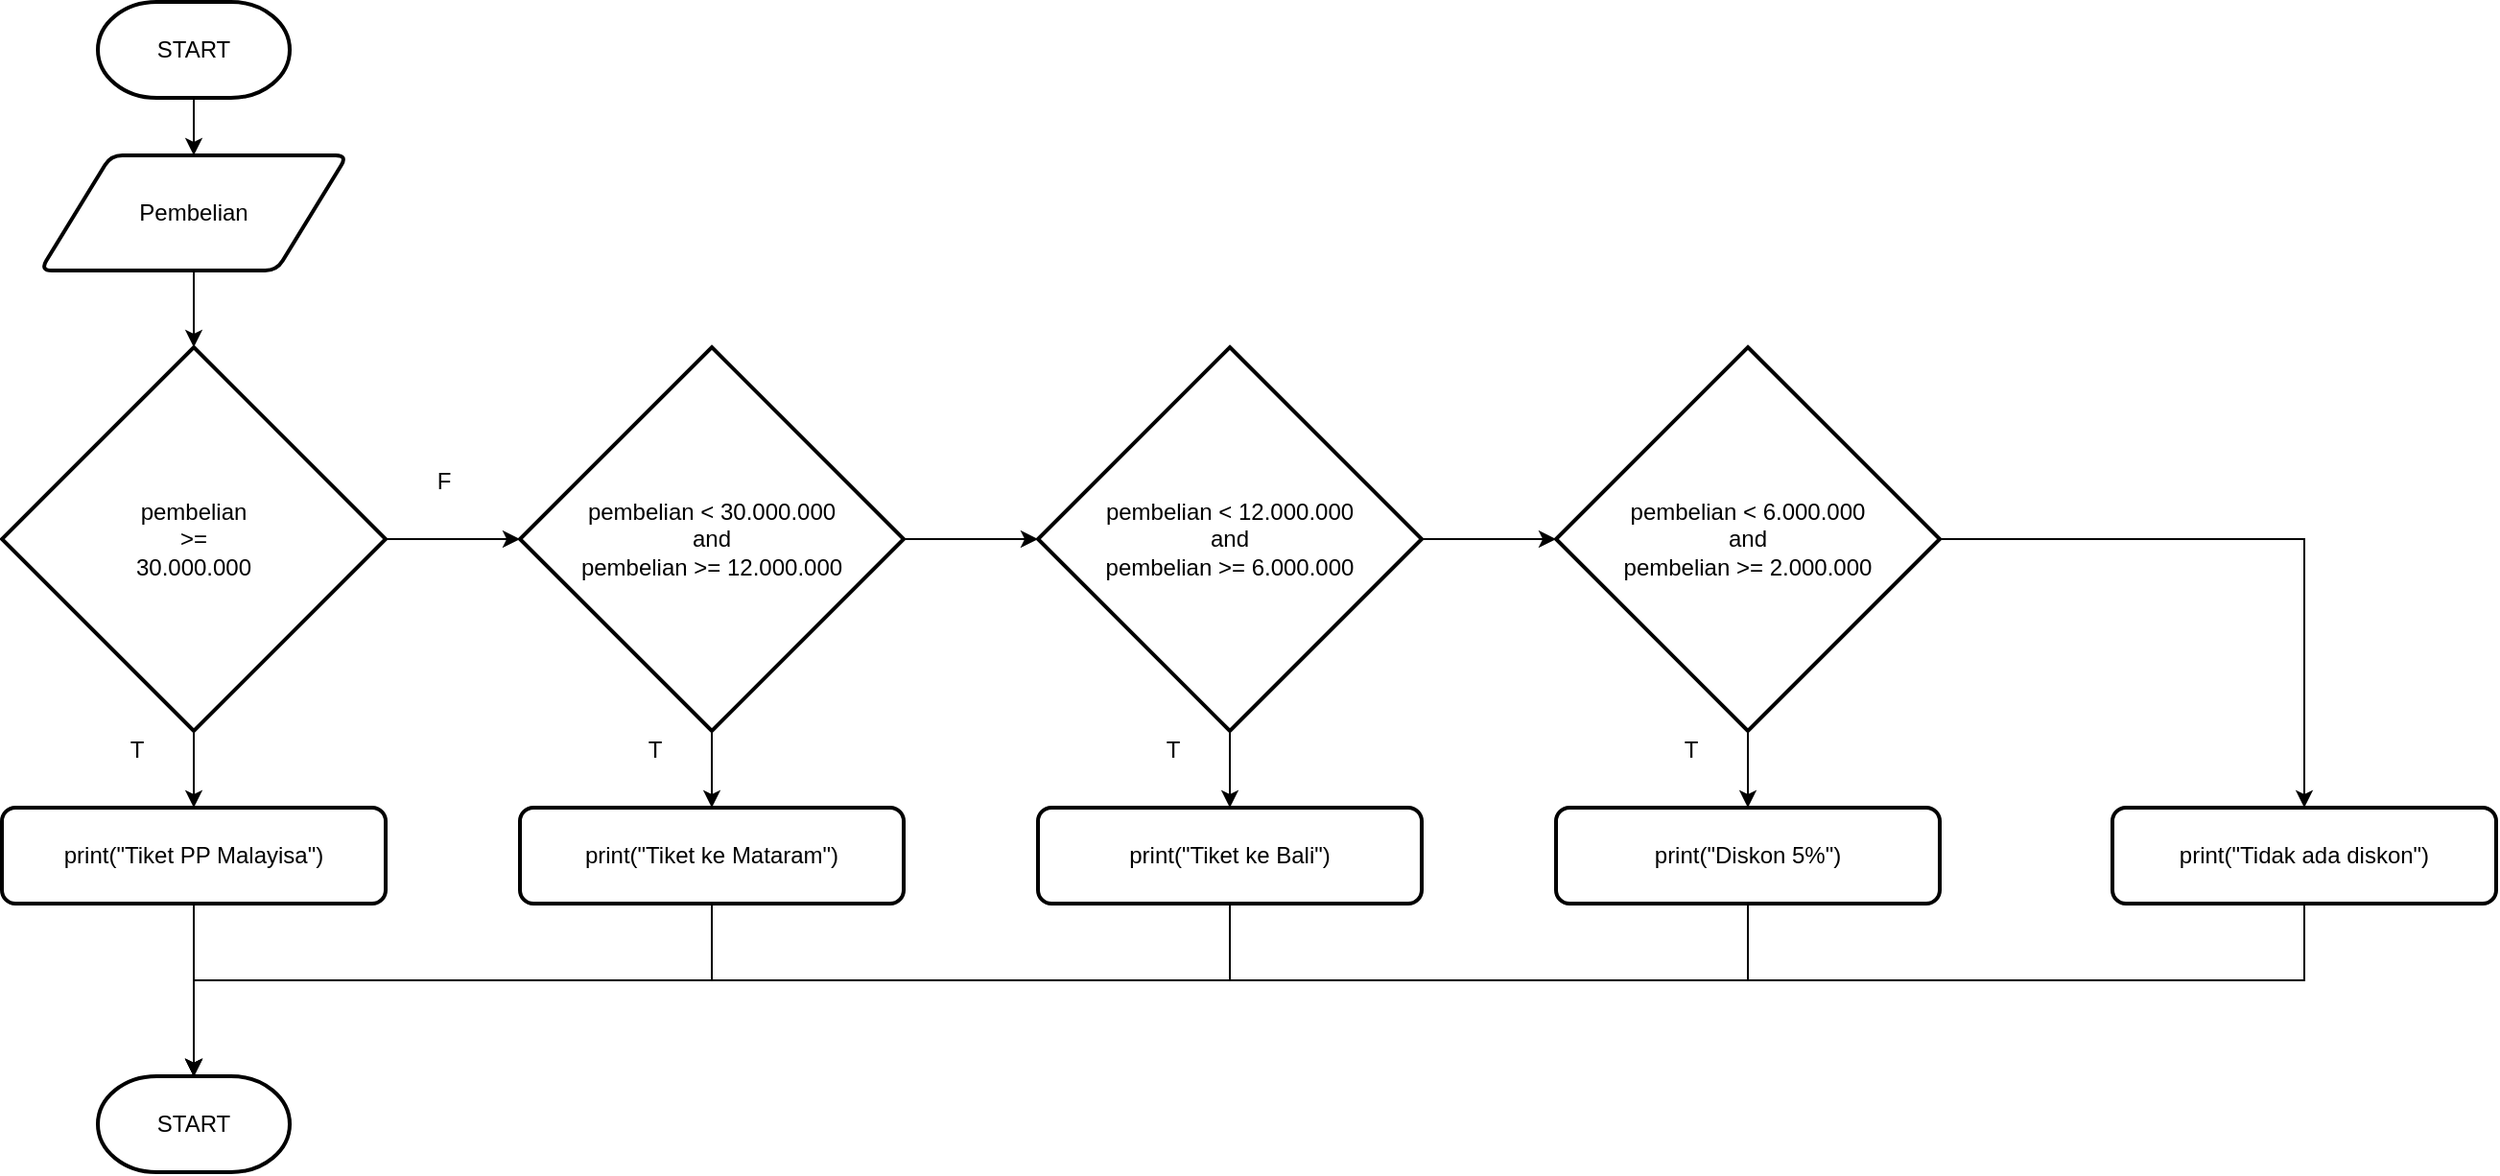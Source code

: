 <mxfile version="20.4.1" type="device" pages="3"><diagram id="vQ5uZbRUq-8aDLSEMQo4" name="Page-1"><mxGraphModel dx="2130" dy="855" grid="1" gridSize="10" guides="1" tooltips="1" connect="1" arrows="1" fold="1" page="1" pageScale="1" pageWidth="850" pageHeight="1100" math="0" shadow="0"><root><mxCell id="0"/><mxCell id="1" parent="0"/><mxCell id="kvDRxCNFzxtA-TyKy4id-3" value="" style="edgeStyle=orthogonalEdgeStyle;rounded=0;orthogonalLoop=1;jettySize=auto;html=1;" edge="1" parent="1" source="kvDRxCNFzxtA-TyKy4id-1" target="kvDRxCNFzxtA-TyKy4id-2"><mxGeometry relative="1" as="geometry"/></mxCell><mxCell id="kvDRxCNFzxtA-TyKy4id-1" value="START" style="strokeWidth=2;html=1;shape=mxgraph.flowchart.terminator;whiteSpace=wrap;" vertex="1" parent="1"><mxGeometry x="360" y="80" width="100" height="50" as="geometry"/></mxCell><mxCell id="kvDRxCNFzxtA-TyKy4id-5" value="" style="edgeStyle=orthogonalEdgeStyle;rounded=0;orthogonalLoop=1;jettySize=auto;html=1;" edge="1" parent="1" source="kvDRxCNFzxtA-TyKy4id-2" target="kvDRxCNFzxtA-TyKy4id-4"><mxGeometry relative="1" as="geometry"/></mxCell><mxCell id="kvDRxCNFzxtA-TyKy4id-2" value="Pembelian" style="shape=parallelogram;html=1;strokeWidth=2;perimeter=parallelogramPerimeter;whiteSpace=wrap;rounded=1;arcSize=12;size=0.23;" vertex="1" parent="1"><mxGeometry x="330" y="160" width="160" height="60" as="geometry"/></mxCell><mxCell id="kvDRxCNFzxtA-TyKy4id-10" value="" style="edgeStyle=orthogonalEdgeStyle;rounded=0;orthogonalLoop=1;jettySize=auto;html=1;" edge="1" parent="1" source="kvDRxCNFzxtA-TyKy4id-4" target="kvDRxCNFzxtA-TyKy4id-9"><mxGeometry relative="1" as="geometry"/></mxCell><mxCell id="kvDRxCNFzxtA-TyKy4id-16" value="" style="edgeStyle=orthogonalEdgeStyle;rounded=0;orthogonalLoop=1;jettySize=auto;html=1;" edge="1" parent="1" source="kvDRxCNFzxtA-TyKy4id-4" target="kvDRxCNFzxtA-TyKy4id-13"><mxGeometry relative="1" as="geometry"/></mxCell><mxCell id="kvDRxCNFzxtA-TyKy4id-4" value="pembelian&lt;br&gt;&amp;gt;=&lt;br&gt;30.000.000" style="strokeWidth=2;html=1;shape=mxgraph.flowchart.decision;whiteSpace=wrap;" vertex="1" parent="1"><mxGeometry x="310" y="260" width="200" height="200" as="geometry"/></mxCell><mxCell id="kvDRxCNFzxtA-TyKy4id-31" style="edgeStyle=orthogonalEdgeStyle;rounded=0;orthogonalLoop=1;jettySize=auto;html=1;" edge="1" parent="1" source="kvDRxCNFzxtA-TyKy4id-9" target="kvDRxCNFzxtA-TyKy4id-30"><mxGeometry relative="1" as="geometry"/></mxCell><mxCell id="kvDRxCNFzxtA-TyKy4id-9" value="print(&quot;Tiket PP Malayisa&quot;)" style="rounded=1;whiteSpace=wrap;html=1;absoluteArcSize=1;arcSize=14;strokeWidth=2;" vertex="1" parent="1"><mxGeometry x="310" y="500" width="200" height="50" as="geometry"/></mxCell><mxCell id="kvDRxCNFzxtA-TyKy4id-11" value="T" style="text;html=1;align=center;verticalAlign=middle;resizable=0;points=[];autosize=1;strokeColor=none;fillColor=none;" vertex="1" parent="1"><mxGeometry x="365" y="455" width="30" height="30" as="geometry"/></mxCell><mxCell id="kvDRxCNFzxtA-TyKy4id-12" value="" style="edgeStyle=orthogonalEdgeStyle;rounded=0;orthogonalLoop=1;jettySize=auto;html=1;" edge="1" parent="1" source="kvDRxCNFzxtA-TyKy4id-13" target="kvDRxCNFzxtA-TyKy4id-14"><mxGeometry relative="1" as="geometry"/></mxCell><mxCell id="kvDRxCNFzxtA-TyKy4id-22" value="" style="edgeStyle=orthogonalEdgeStyle;rounded=0;orthogonalLoop=1;jettySize=auto;html=1;" edge="1" parent="1" source="kvDRxCNFzxtA-TyKy4id-13" target="kvDRxCNFzxtA-TyKy4id-19"><mxGeometry relative="1" as="geometry"/></mxCell><mxCell id="kvDRxCNFzxtA-TyKy4id-13" value="pembelian &amp;lt; 30.000.000&lt;br&gt;and&lt;br&gt;pembelian &amp;gt;= 12.000.000" style="strokeWidth=2;html=1;shape=mxgraph.flowchart.decision;whiteSpace=wrap;" vertex="1" parent="1"><mxGeometry x="580" y="260" width="200" height="200" as="geometry"/></mxCell><mxCell id="kvDRxCNFzxtA-TyKy4id-32" style="edgeStyle=orthogonalEdgeStyle;rounded=0;orthogonalLoop=1;jettySize=auto;html=1;entryX=0.5;entryY=0;entryDx=0;entryDy=0;entryPerimeter=0;" edge="1" parent="1" source="kvDRxCNFzxtA-TyKy4id-14" target="kvDRxCNFzxtA-TyKy4id-30"><mxGeometry relative="1" as="geometry"><Array as="points"><mxPoint x="680" y="590"/><mxPoint x="410" y="590"/></Array></mxGeometry></mxCell><mxCell id="kvDRxCNFzxtA-TyKy4id-14" value="print(&quot;Tiket ke Mataram&quot;)" style="rounded=1;whiteSpace=wrap;html=1;absoluteArcSize=1;arcSize=14;strokeWidth=2;" vertex="1" parent="1"><mxGeometry x="580" y="500" width="200" height="50" as="geometry"/></mxCell><mxCell id="kvDRxCNFzxtA-TyKy4id-15" value="T" style="text;html=1;align=center;verticalAlign=middle;resizable=0;points=[];autosize=1;strokeColor=none;fillColor=none;" vertex="1" parent="1"><mxGeometry x="635" y="455" width="30" height="30" as="geometry"/></mxCell><mxCell id="kvDRxCNFzxtA-TyKy4id-17" value="F" style="text;html=1;align=center;verticalAlign=middle;resizable=0;points=[];autosize=1;strokeColor=none;fillColor=none;" vertex="1" parent="1"><mxGeometry x="525" y="315" width="30" height="30" as="geometry"/></mxCell><mxCell id="kvDRxCNFzxtA-TyKy4id-18" value="" style="edgeStyle=orthogonalEdgeStyle;rounded=0;orthogonalLoop=1;jettySize=auto;html=1;" edge="1" parent="1" source="kvDRxCNFzxtA-TyKy4id-19" target="kvDRxCNFzxtA-TyKy4id-20"><mxGeometry relative="1" as="geometry"/></mxCell><mxCell id="kvDRxCNFzxtA-TyKy4id-27" value="" style="edgeStyle=orthogonalEdgeStyle;rounded=0;orthogonalLoop=1;jettySize=auto;html=1;" edge="1" parent="1" source="kvDRxCNFzxtA-TyKy4id-19" target="kvDRxCNFzxtA-TyKy4id-24"><mxGeometry relative="1" as="geometry"/></mxCell><mxCell id="kvDRxCNFzxtA-TyKy4id-19" value="pembelian &amp;lt; 12.000.000&lt;br&gt;and&lt;br&gt;pembelian &amp;gt;= 6.000.000" style="strokeWidth=2;html=1;shape=mxgraph.flowchart.decision;whiteSpace=wrap;" vertex="1" parent="1"><mxGeometry x="850" y="260" width="200" height="200" as="geometry"/></mxCell><mxCell id="kvDRxCNFzxtA-TyKy4id-33" style="edgeStyle=orthogonalEdgeStyle;rounded=0;orthogonalLoop=1;jettySize=auto;html=1;" edge="1" parent="1" source="kvDRxCNFzxtA-TyKy4id-20"><mxGeometry relative="1" as="geometry"><mxPoint x="410" y="640" as="targetPoint"/><Array as="points"><mxPoint x="950" y="590"/><mxPoint x="410" y="590"/></Array></mxGeometry></mxCell><mxCell id="kvDRxCNFzxtA-TyKy4id-20" value="print(&quot;Tiket ke Bali&quot;)" style="rounded=1;whiteSpace=wrap;html=1;absoluteArcSize=1;arcSize=14;strokeWidth=2;" vertex="1" parent="1"><mxGeometry x="850" y="500" width="200" height="50" as="geometry"/></mxCell><mxCell id="kvDRxCNFzxtA-TyKy4id-21" value="T" style="text;html=1;align=center;verticalAlign=middle;resizable=0;points=[];autosize=1;strokeColor=none;fillColor=none;" vertex="1" parent="1"><mxGeometry x="905" y="455" width="30" height="30" as="geometry"/></mxCell><mxCell id="kvDRxCNFzxtA-TyKy4id-23" value="" style="edgeStyle=orthogonalEdgeStyle;rounded=0;orthogonalLoop=1;jettySize=auto;html=1;" edge="1" parent="1" source="kvDRxCNFzxtA-TyKy4id-24" target="kvDRxCNFzxtA-TyKy4id-25"><mxGeometry relative="1" as="geometry"/></mxCell><mxCell id="kvDRxCNFzxtA-TyKy4id-29" style="edgeStyle=orthogonalEdgeStyle;rounded=0;orthogonalLoop=1;jettySize=auto;html=1;entryX=0.5;entryY=0;entryDx=0;entryDy=0;" edge="1" parent="1" source="kvDRxCNFzxtA-TyKy4id-24" target="kvDRxCNFzxtA-TyKy4id-28"><mxGeometry relative="1" as="geometry"/></mxCell><mxCell id="kvDRxCNFzxtA-TyKy4id-24" value="pembelian &amp;lt; 6.000.000&lt;br&gt;and&lt;br&gt;pembelian &amp;gt;= 2.000.000" style="strokeWidth=2;html=1;shape=mxgraph.flowchart.decision;whiteSpace=wrap;" vertex="1" parent="1"><mxGeometry x="1120" y="260" width="200" height="200" as="geometry"/></mxCell><mxCell id="kvDRxCNFzxtA-TyKy4id-34" style="edgeStyle=orthogonalEdgeStyle;rounded=0;orthogonalLoop=1;jettySize=auto;html=1;" edge="1" parent="1" source="kvDRxCNFzxtA-TyKy4id-25" target="kvDRxCNFzxtA-TyKy4id-30"><mxGeometry relative="1" as="geometry"><Array as="points"><mxPoint x="1220" y="590"/><mxPoint x="410" y="590"/></Array></mxGeometry></mxCell><mxCell id="kvDRxCNFzxtA-TyKy4id-25" value="print(&quot;Diskon 5%&quot;)" style="rounded=1;whiteSpace=wrap;html=1;absoluteArcSize=1;arcSize=14;strokeWidth=2;" vertex="1" parent="1"><mxGeometry x="1120" y="500" width="200" height="50" as="geometry"/></mxCell><mxCell id="kvDRxCNFzxtA-TyKy4id-26" value="T" style="text;html=1;align=center;verticalAlign=middle;resizable=0;points=[];autosize=1;strokeColor=none;fillColor=none;" vertex="1" parent="1"><mxGeometry x="1175" y="455" width="30" height="30" as="geometry"/></mxCell><mxCell id="kvDRxCNFzxtA-TyKy4id-35" style="edgeStyle=orthogonalEdgeStyle;rounded=0;orthogonalLoop=1;jettySize=auto;html=1;" edge="1" parent="1" source="kvDRxCNFzxtA-TyKy4id-28" target="kvDRxCNFzxtA-TyKy4id-30"><mxGeometry relative="1" as="geometry"><Array as="points"><mxPoint x="1510" y="590"/><mxPoint x="410" y="590"/></Array></mxGeometry></mxCell><mxCell id="kvDRxCNFzxtA-TyKy4id-28" value="print(&quot;Tidak ada diskon&quot;)" style="rounded=1;whiteSpace=wrap;html=1;absoluteArcSize=1;arcSize=14;strokeWidth=2;" vertex="1" parent="1"><mxGeometry x="1410" y="500" width="200" height="50" as="geometry"/></mxCell><mxCell id="kvDRxCNFzxtA-TyKy4id-30" value="START" style="strokeWidth=2;html=1;shape=mxgraph.flowchart.terminator;whiteSpace=wrap;" vertex="1" parent="1"><mxGeometry x="360" y="640" width="100" height="50" as="geometry"/></mxCell></root></mxGraphModel></diagram><diagram id="5PmuKpW_L-pgmAAu8Ttj" name="Page-2"><mxGraphModel dx="2324" dy="933" grid="1" gridSize="10" guides="1" tooltips="1" connect="1" arrows="1" fold="1" page="1" pageScale="1" pageWidth="850" pageHeight="1100" math="0" shadow="0"><root><mxCell id="0"/><mxCell id="1" parent="0"/><mxCell id="P41EIKjyKN4hoSdO0MZB-4" value="" style="edgeStyle=orthogonalEdgeStyle;rounded=0;orthogonalLoop=1;jettySize=auto;html=1;" edge="1" parent="1" source="P41EIKjyKN4hoSdO0MZB-1" target="P41EIKjyKN4hoSdO0MZB-2"><mxGeometry relative="1" as="geometry"/></mxCell><mxCell id="P41EIKjyKN4hoSdO0MZB-1" value="START" style="strokeWidth=2;html=1;shape=mxgraph.flowchart.terminator;whiteSpace=wrap;" vertex="1" parent="1"><mxGeometry x="375" y="40" width="100" height="50" as="geometry"/></mxCell><mxCell id="P41EIKjyKN4hoSdO0MZB-5" value="" style="edgeStyle=orthogonalEdgeStyle;rounded=0;orthogonalLoop=1;jettySize=auto;html=1;" edge="1" parent="1" source="P41EIKjyKN4hoSdO0MZB-2" target="P41EIKjyKN4hoSdO0MZB-3"><mxGeometry relative="1" as="geometry"/></mxCell><mxCell id="P41EIKjyKN4hoSdO0MZB-2" value="mahasiswa" style="shape=parallelogram;html=1;strokeWidth=2;perimeter=parallelogramPerimeter;whiteSpace=wrap;rounded=1;arcSize=12;size=0.23;" vertex="1" parent="1"><mxGeometry x="375" y="120" width="100" height="60" as="geometry"/></mxCell><mxCell id="P41EIKjyKN4hoSdO0MZB-7" style="edgeStyle=orthogonalEdgeStyle;rounded=0;orthogonalLoop=1;jettySize=auto;html=1;" edge="1" parent="1" source="P41EIKjyKN4hoSdO0MZB-3" target="P41EIKjyKN4hoSdO0MZB-6"><mxGeometry relative="1" as="geometry"/></mxCell><mxCell id="P41EIKjyKN4hoSdO0MZB-47" style="edgeStyle=orthogonalEdgeStyle;rounded=0;orthogonalLoop=1;jettySize=auto;html=1;entryX=0;entryY=0.5;entryDx=0;entryDy=0;" edge="1" parent="1" source="P41EIKjyKN4hoSdO0MZB-3" target="P41EIKjyKN4hoSdO0MZB-14"><mxGeometry relative="1" as="geometry"><mxPoint x="170" y="924.364" as="targetPoint"/><Array as="points"><mxPoint x="190" y="270"/><mxPoint x="190" y="880"/></Array></mxGeometry></mxCell><mxCell id="P41EIKjyKN4hoSdO0MZB-3" value="mhs in mahasiswa" style="strokeWidth=2;html=1;shape=mxgraph.flowchart.decision;whiteSpace=wrap;" vertex="1" parent="1"><mxGeometry x="365" y="210" width="120" height="120" as="geometry"/></mxCell><mxCell id="P41EIKjyKN4hoSdO0MZB-10" value="" style="edgeStyle=orthogonalEdgeStyle;rounded=0;orthogonalLoop=1;jettySize=auto;html=1;" edge="1" parent="1" source="P41EIKjyKN4hoSdO0MZB-6" target="P41EIKjyKN4hoSdO0MZB-9"><mxGeometry relative="1" as="geometry"/></mxCell><mxCell id="P41EIKjyKN4hoSdO0MZB-6" value="mhs[‘nilai_akhir’] = mhs['tugas'] * 0.2 + mhs['quiz'] * 0.2 + mhs['uts'] * 0.3 + mhs['uas'] * 0.3" style="rounded=1;whiteSpace=wrap;html=1;absoluteArcSize=1;arcSize=14;strokeWidth=2;" vertex="1" parent="1"><mxGeometry x="278" y="360" width="295" height="100" as="geometry"/></mxCell><mxCell id="P41EIKjyKN4hoSdO0MZB-12" value="" style="edgeStyle=orthogonalEdgeStyle;rounded=0;orthogonalLoop=1;jettySize=auto;html=1;" edge="1" parent="1" source="P41EIKjyKN4hoSdO0MZB-9" target="P41EIKjyKN4hoSdO0MZB-11"><mxGeometry relative="1" as="geometry"/></mxCell><mxCell id="P41EIKjyKN4hoSdO0MZB-32" value="" style="edgeStyle=orthogonalEdgeStyle;rounded=0;orthogonalLoop=1;jettySize=auto;html=1;" edge="1" parent="1" source="P41EIKjyKN4hoSdO0MZB-9" target="P41EIKjyKN4hoSdO0MZB-22"><mxGeometry relative="1" as="geometry"/></mxCell><mxCell id="P41EIKjyKN4hoSdO0MZB-9" value="mhs['nilai_akhir'] &lt;br&gt;&amp;gt;= 91" style="strokeWidth=2;html=1;shape=mxgraph.flowchart.decision;whiteSpace=wrap;" vertex="1" parent="1"><mxGeometry x="365.5" y="490" width="120" height="120" as="geometry"/></mxCell><mxCell id="P41EIKjyKN4hoSdO0MZB-15" style="edgeStyle=orthogonalEdgeStyle;rounded=0;orthogonalLoop=1;jettySize=auto;html=1;" edge="1" parent="1" source="P41EIKjyKN4hoSdO0MZB-11" target="P41EIKjyKN4hoSdO0MZB-13"><mxGeometry relative="1" as="geometry"/></mxCell><mxCell id="P41EIKjyKN4hoSdO0MZB-11" value="mhs[‘grade’] = &quot;A&quot;" style="rounded=1;whiteSpace=wrap;html=1;absoluteArcSize=1;arcSize=14;strokeWidth=2;" vertex="1" parent="1"><mxGeometry x="359" y="640" width="133" height="60" as="geometry"/></mxCell><mxCell id="P41EIKjyKN4hoSdO0MZB-16" value="" style="edgeStyle=orthogonalEdgeStyle;rounded=0;orthogonalLoop=1;jettySize=auto;html=1;" edge="1" parent="1" source="P41EIKjyKN4hoSdO0MZB-13" target="P41EIKjyKN4hoSdO0MZB-14"><mxGeometry relative="1" as="geometry"/></mxCell><mxCell id="P41EIKjyKN4hoSdO0MZB-13" value="grades[mhs['grade']]++" style="rounded=1;whiteSpace=wrap;html=1;absoluteArcSize=1;arcSize=14;strokeWidth=2;" vertex="1" parent="1"><mxGeometry x="337" y="750" width="176" height="60" as="geometry"/></mxCell><mxCell id="P41EIKjyKN4hoSdO0MZB-19" value="" style="edgeStyle=orthogonalEdgeStyle;rounded=0;orthogonalLoop=1;jettySize=auto;html=1;" edge="1" parent="1" source="P41EIKjyKN4hoSdO0MZB-14" target="P41EIKjyKN4hoSdO0MZB-18"><mxGeometry relative="1" as="geometry"/></mxCell><mxCell id="P41EIKjyKN4hoSdO0MZB-14" value="print(mahasiswa)" style="rounded=1;whiteSpace=wrap;html=1;absoluteArcSize=1;arcSize=14;strokeWidth=2;" vertex="1" parent="1"><mxGeometry x="359" y="850" width="133" height="60" as="geometry"/></mxCell><mxCell id="P41EIKjyKN4hoSdO0MZB-17" value="START" style="strokeWidth=2;html=1;shape=mxgraph.flowchart.terminator;whiteSpace=wrap;" vertex="1" parent="1"><mxGeometry x="375" y="1030" width="100" height="50" as="geometry"/></mxCell><mxCell id="P41EIKjyKN4hoSdO0MZB-20" value="" style="edgeStyle=orthogonalEdgeStyle;rounded=0;orthogonalLoop=1;jettySize=auto;html=1;" edge="1" parent="1" source="P41EIKjyKN4hoSdO0MZB-18" target="P41EIKjyKN4hoSdO0MZB-17"><mxGeometry relative="1" as="geometry"/></mxCell><mxCell id="P41EIKjyKN4hoSdO0MZB-18" value="print(grades)" style="rounded=1;whiteSpace=wrap;html=1;absoluteArcSize=1;arcSize=14;strokeWidth=2;" vertex="1" parent="1"><mxGeometry x="359" y="940" width="133" height="60" as="geometry"/></mxCell><mxCell id="P41EIKjyKN4hoSdO0MZB-21" value="T" style="text;html=1;align=center;verticalAlign=middle;resizable=0;points=[];autosize=1;strokeColor=none;fillColor=none;" vertex="1" parent="1"><mxGeometry x="395" y="335" width="30" height="30" as="geometry"/></mxCell><mxCell id="P41EIKjyKN4hoSdO0MZB-33" value="" style="edgeStyle=orthogonalEdgeStyle;rounded=0;orthogonalLoop=1;jettySize=auto;html=1;" edge="1" parent="1" source="P41EIKjyKN4hoSdO0MZB-22" target="P41EIKjyKN4hoSdO0MZB-24"><mxGeometry relative="1" as="geometry"/></mxCell><mxCell id="P41EIKjyKN4hoSdO0MZB-37" value="" style="edgeStyle=orthogonalEdgeStyle;rounded=0;orthogonalLoop=1;jettySize=auto;html=1;" edge="1" parent="1" source="P41EIKjyKN4hoSdO0MZB-22" target="P41EIKjyKN4hoSdO0MZB-23"><mxGeometry relative="1" as="geometry"/></mxCell><mxCell id="P41EIKjyKN4hoSdO0MZB-22" value="mhs['nilai_akhir'] &lt;br&gt;&amp;gt;= 91" style="strokeWidth=2;html=1;shape=mxgraph.flowchart.decision;whiteSpace=wrap;" vertex="1" parent="1"><mxGeometry x="546.5" y="490" width="120" height="120" as="geometry"/></mxCell><mxCell id="P41EIKjyKN4hoSdO0MZB-41" style="edgeStyle=orthogonalEdgeStyle;rounded=0;orthogonalLoop=1;jettySize=auto;html=1;entryX=1;entryY=0.5;entryDx=0;entryDy=0;" edge="1" parent="1" source="P41EIKjyKN4hoSdO0MZB-23" target="P41EIKjyKN4hoSdO0MZB-13"><mxGeometry relative="1" as="geometry"><Array as="points"><mxPoint x="600" y="780"/></Array></mxGeometry></mxCell><mxCell id="P41EIKjyKN4hoSdO0MZB-23" value="mhs[‘grade’] = &quot;B+&quot;" style="rounded=1;whiteSpace=wrap;html=1;absoluteArcSize=1;arcSize=14;strokeWidth=2;" vertex="1" parent="1"><mxGeometry x="540" y="640" width="133" height="60" as="geometry"/></mxCell><mxCell id="P41EIKjyKN4hoSdO0MZB-34" value="" style="edgeStyle=orthogonalEdgeStyle;rounded=0;orthogonalLoop=1;jettySize=auto;html=1;" edge="1" parent="1" source="P41EIKjyKN4hoSdO0MZB-24" target="P41EIKjyKN4hoSdO0MZB-26"><mxGeometry relative="1" as="geometry"/></mxCell><mxCell id="P41EIKjyKN4hoSdO0MZB-38" value="" style="edgeStyle=orthogonalEdgeStyle;rounded=0;orthogonalLoop=1;jettySize=auto;html=1;" edge="1" parent="1" source="P41EIKjyKN4hoSdO0MZB-24" target="P41EIKjyKN4hoSdO0MZB-25"><mxGeometry relative="1" as="geometry"/></mxCell><mxCell id="P41EIKjyKN4hoSdO0MZB-24" value="mhs['nilai_akhir'] &lt;br&gt;&amp;gt;= 91" style="strokeWidth=2;html=1;shape=mxgraph.flowchart.decision;whiteSpace=wrap;" vertex="1" parent="1"><mxGeometry x="723.5" y="490" width="120" height="120" as="geometry"/></mxCell><mxCell id="P41EIKjyKN4hoSdO0MZB-42" style="edgeStyle=orthogonalEdgeStyle;rounded=0;orthogonalLoop=1;jettySize=auto;html=1;entryX=1;entryY=0.5;entryDx=0;entryDy=0;" edge="1" parent="1" source="P41EIKjyKN4hoSdO0MZB-25" target="P41EIKjyKN4hoSdO0MZB-13"><mxGeometry relative="1" as="geometry"><Array as="points"><mxPoint x="784" y="780"/></Array></mxGeometry></mxCell><mxCell id="P41EIKjyKN4hoSdO0MZB-25" value="mhs[‘grade’] = &quot;B&quot;" style="rounded=1;whiteSpace=wrap;html=1;absoluteArcSize=1;arcSize=14;strokeWidth=2;" vertex="1" parent="1"><mxGeometry x="717" y="640" width="133" height="60" as="geometry"/></mxCell><mxCell id="P41EIKjyKN4hoSdO0MZB-35" value="" style="edgeStyle=orthogonalEdgeStyle;rounded=0;orthogonalLoop=1;jettySize=auto;html=1;" edge="1" parent="1" source="P41EIKjyKN4hoSdO0MZB-26" target="P41EIKjyKN4hoSdO0MZB-28"><mxGeometry relative="1" as="geometry"/></mxCell><mxCell id="P41EIKjyKN4hoSdO0MZB-39" value="" style="edgeStyle=orthogonalEdgeStyle;rounded=0;orthogonalLoop=1;jettySize=auto;html=1;" edge="1" parent="1" source="P41EIKjyKN4hoSdO0MZB-26" target="P41EIKjyKN4hoSdO0MZB-27"><mxGeometry relative="1" as="geometry"/></mxCell><mxCell id="P41EIKjyKN4hoSdO0MZB-26" value="mhs['nilai_akhir'] &lt;br&gt;&amp;gt;= 91" style="strokeWidth=2;html=1;shape=mxgraph.flowchart.decision;whiteSpace=wrap;" vertex="1" parent="1"><mxGeometry x="906.5" y="490" width="120" height="120" as="geometry"/></mxCell><mxCell id="P41EIKjyKN4hoSdO0MZB-43" style="edgeStyle=orthogonalEdgeStyle;rounded=0;orthogonalLoop=1;jettySize=auto;html=1;entryX=1;entryY=0.5;entryDx=0;entryDy=0;" edge="1" parent="1" source="P41EIKjyKN4hoSdO0MZB-27" target="P41EIKjyKN4hoSdO0MZB-13"><mxGeometry relative="1" as="geometry"><mxPoint x="967.5" y="800" as="targetPoint"/><Array as="points"><mxPoint x="968" y="780"/></Array></mxGeometry></mxCell><mxCell id="P41EIKjyKN4hoSdO0MZB-27" value="mhs[‘grade’] = &quot;C+&quot;" style="rounded=1;whiteSpace=wrap;html=1;absoluteArcSize=1;arcSize=14;strokeWidth=2;" vertex="1" parent="1"><mxGeometry x="900" y="640" width="135" height="60" as="geometry"/></mxCell><mxCell id="P41EIKjyKN4hoSdO0MZB-36" style="edgeStyle=orthogonalEdgeStyle;rounded=0;orthogonalLoop=1;jettySize=auto;html=1;entryX=0.5;entryY=0;entryDx=0;entryDy=0;" edge="1" parent="1" source="P41EIKjyKN4hoSdO0MZB-28" target="P41EIKjyKN4hoSdO0MZB-31"><mxGeometry relative="1" as="geometry"/></mxCell><mxCell id="P41EIKjyKN4hoSdO0MZB-40" value="" style="edgeStyle=orthogonalEdgeStyle;rounded=0;orthogonalLoop=1;jettySize=auto;html=1;" edge="1" parent="1" source="P41EIKjyKN4hoSdO0MZB-28" target="P41EIKjyKN4hoSdO0MZB-29"><mxGeometry relative="1" as="geometry"/></mxCell><mxCell id="P41EIKjyKN4hoSdO0MZB-28" value="mhs['nilai_akhir'] &lt;br&gt;&amp;gt;= 91" style="strokeWidth=2;html=1;shape=mxgraph.flowchart.decision;whiteSpace=wrap;" vertex="1" parent="1"><mxGeometry x="1086.5" y="490" width="120" height="120" as="geometry"/></mxCell><mxCell id="P41EIKjyKN4hoSdO0MZB-45" style="edgeStyle=orthogonalEdgeStyle;rounded=0;orthogonalLoop=1;jettySize=auto;html=1;entryX=1;entryY=0.5;entryDx=0;entryDy=0;" edge="1" parent="1" source="P41EIKjyKN4hoSdO0MZB-29" target="P41EIKjyKN4hoSdO0MZB-13"><mxGeometry relative="1" as="geometry"><Array as="points"><mxPoint x="1147" y="780"/></Array></mxGeometry></mxCell><mxCell id="P41EIKjyKN4hoSdO0MZB-29" value="mhs[‘grade’] = &quot;D&quot;" style="rounded=1;whiteSpace=wrap;html=1;absoluteArcSize=1;arcSize=14;strokeWidth=2;" vertex="1" parent="1"><mxGeometry x="1080" y="640" width="133" height="60" as="geometry"/></mxCell><mxCell id="P41EIKjyKN4hoSdO0MZB-46" style="edgeStyle=orthogonalEdgeStyle;rounded=0;orthogonalLoop=1;jettySize=auto;html=1;entryX=1;entryY=0.5;entryDx=0;entryDy=0;" edge="1" parent="1" source="P41EIKjyKN4hoSdO0MZB-31" target="P41EIKjyKN4hoSdO0MZB-13"><mxGeometry relative="1" as="geometry"><Array as="points"><mxPoint x="1317" y="780"/></Array></mxGeometry></mxCell><mxCell id="P41EIKjyKN4hoSdO0MZB-31" value="mhs[‘grade’] = &quot;E&quot;" style="rounded=1;whiteSpace=wrap;html=1;absoluteArcSize=1;arcSize=14;strokeWidth=2;" vertex="1" parent="1"><mxGeometry x="1250" y="640" width="133" height="60" as="geometry"/></mxCell></root></mxGraphModel></diagram><diagram id="PpdzpmaXtuB1PBjPTPDP" name="Page-3"><mxGraphModel dx="1018" dy="1008" grid="1" gridSize="10" guides="1" tooltips="1" connect="1" arrows="1" fold="1" page="1" pageScale="1" pageWidth="850" pageHeight="1100" math="0" shadow="0"><root><mxCell id="0"/><mxCell id="1" parent="0"/><mxCell id="s_cVI4BeAxu2Jj2siChV-4" value="" style="edgeStyle=orthogonalEdgeStyle;rounded=0;orthogonalLoop=1;jettySize=auto;html=1;" edge="1" parent="1" source="s_cVI4BeAxu2Jj2siChV-1" target="s_cVI4BeAxu2Jj2siChV-2"><mxGeometry relative="1" as="geometry"/></mxCell><mxCell id="s_cVI4BeAxu2Jj2siChV-1" value="START" style="strokeWidth=2;html=1;shape=mxgraph.flowchart.terminator;whiteSpace=wrap;" vertex="1" parent="1"><mxGeometry x="375" y="40" width="100" height="50" as="geometry"/></mxCell><mxCell id="s_cVI4BeAxu2Jj2siChV-5" value="" style="edgeStyle=orthogonalEdgeStyle;rounded=0;orthogonalLoop=1;jettySize=auto;html=1;" edge="1" parent="1" source="s_cVI4BeAxu2Jj2siChV-2" target="s_cVI4BeAxu2Jj2siChV-3"><mxGeometry relative="1" as="geometry"/></mxCell><mxCell id="s_cVI4BeAxu2Jj2siChV-2" value="input(penghasilan)" style="shape=parallelogram;html=1;strokeWidth=2;perimeter=parallelogramPerimeter;whiteSpace=wrap;rounded=1;arcSize=12;size=0.23;" vertex="1" parent="1"><mxGeometry x="313" y="140" width="225" height="80" as="geometry"/></mxCell><mxCell id="s_cVI4BeAxu2Jj2siChV-7" value="" style="edgeStyle=orthogonalEdgeStyle;rounded=0;orthogonalLoop=1;jettySize=auto;html=1;" edge="1" parent="1" source="s_cVI4BeAxu2Jj2siChV-3" target="s_cVI4BeAxu2Jj2siChV-6"><mxGeometry relative="1" as="geometry"/></mxCell><mxCell id="s_cVI4BeAxu2Jj2siChV-3" value="mod = penghasilan - 30.000.000" style="rounded=1;whiteSpace=wrap;html=1;absoluteArcSize=1;arcSize=14;strokeWidth=2;" vertex="1" parent="1"><mxGeometry x="320.5" y="270" width="210" height="100" as="geometry"/></mxCell><mxCell id="s_cVI4BeAxu2Jj2siChV-9" value="" style="edgeStyle=orthogonalEdgeStyle;rounded=0;orthogonalLoop=1;jettySize=auto;html=1;" edge="1" parent="1" source="s_cVI4BeAxu2Jj2siChV-6" target="s_cVI4BeAxu2Jj2siChV-8"><mxGeometry relative="1" as="geometry"/></mxCell><mxCell id="s_cVI4BeAxu2Jj2siChV-14" value="" style="edgeStyle=orthogonalEdgeStyle;rounded=0;orthogonalLoop=1;jettySize=auto;html=1;" edge="1" parent="1" source="s_cVI4BeAxu2Jj2siChV-6" target="s_cVI4BeAxu2Jj2siChV-12"><mxGeometry relative="1" as="geometry"/></mxCell><mxCell id="s_cVI4BeAxu2Jj2siChV-6" value="penghasilan &amp;lt; 30.000.000" style="strokeWidth=2;html=1;shape=mxgraph.flowchart.decision;whiteSpace=wrap;" vertex="1" parent="1"><mxGeometry x="333" y="430" width="185" height="185" as="geometry"/></mxCell><mxCell id="s_cVI4BeAxu2Jj2siChV-20" value="" style="edgeStyle=orthogonalEdgeStyle;rounded=0;orthogonalLoop=1;jettySize=auto;html=1;" edge="1" parent="1" source="s_cVI4BeAxu2Jj2siChV-8" target="s_cVI4BeAxu2Jj2siChV-19"><mxGeometry relative="1" as="geometry"/></mxCell><mxCell id="s_cVI4BeAxu2Jj2siChV-8" value="primt(pajak)" style="rounded=1;whiteSpace=wrap;html=1;absoluteArcSize=1;arcSize=14;strokeWidth=2;" vertex="1" parent="1"><mxGeometry x="320" y="680" width="210" height="100" as="geometry"/></mxCell><mxCell id="s_cVI4BeAxu2Jj2siChV-18" value="" style="edgeStyle=orthogonalEdgeStyle;rounded=0;orthogonalLoop=1;jettySize=auto;html=1;" edge="1" parent="1" source="s_cVI4BeAxu2Jj2siChV-12" target="s_cVI4BeAxu2Jj2siChV-16"><mxGeometry relative="1" as="geometry"/></mxCell><mxCell id="s_cVI4BeAxu2Jj2siChV-21" style="edgeStyle=orthogonalEdgeStyle;rounded=0;orthogonalLoop=1;jettySize=auto;html=1;" edge="1" parent="1" source="s_cVI4BeAxu2Jj2siChV-12" target="s_cVI4BeAxu2Jj2siChV-8"><mxGeometry relative="1" as="geometry"><Array as="points"><mxPoint x="726" y="640"/><mxPoint x="425" y="640"/></Array></mxGeometry></mxCell><mxCell id="s_cVI4BeAxu2Jj2siChV-12" value="penghasilan &amp;gt;= 30.000.000&lt;br&gt;and&amp;nbsp;&lt;br&gt;mod &amp;lt; 30.0.0" style="strokeWidth=2;html=1;shape=mxgraph.flowchart.decision;whiteSpace=wrap;" vertex="1" parent="1"><mxGeometry x="633" y="430" width="185" height="185" as="geometry"/></mxCell><mxCell id="s_cVI4BeAxu2Jj2siChV-23" style="edgeStyle=orthogonalEdgeStyle;rounded=0;orthogonalLoop=1;jettySize=auto;html=1;" edge="1" parent="1" source="s_cVI4BeAxu2Jj2siChV-16" target="s_cVI4BeAxu2Jj2siChV-8"><mxGeometry relative="1" as="geometry"><Array as="points"><mxPoint x="1025" y="640"/><mxPoint x="425" y="640"/></Array></mxGeometry></mxCell><mxCell id="s_cVI4BeAxu2Jj2siChV-16" value="penghasilan &amp;gt;= 30.000.000&lt;br&gt;and&amp;nbsp;&lt;br&gt;mod &amp;gt;= 30.0.0" style="strokeWidth=2;html=1;shape=mxgraph.flowchart.decision;whiteSpace=wrap;" vertex="1" parent="1"><mxGeometry x="932.5" y="430" width="185" height="185" as="geometry"/></mxCell><mxCell id="s_cVI4BeAxu2Jj2siChV-19" value="END" style="strokeWidth=2;html=1;shape=mxgraph.flowchart.terminator;whiteSpace=wrap;" vertex="1" parent="1"><mxGeometry x="375.5" y="840" width="100" height="50" as="geometry"/></mxCell><mxCell id="s_cVI4BeAxu2Jj2siChV-24" value="T" style="text;html=1;align=center;verticalAlign=middle;resizable=0;points=[];autosize=1;strokeColor=none;fillColor=none;" vertex="1" parent="1"><mxGeometry x="385" y="625" width="30" height="30" as="geometry"/></mxCell><mxCell id="s_cVI4BeAxu2Jj2siChV-25" value="F" style="text;html=1;align=center;verticalAlign=middle;resizable=0;points=[];autosize=1;strokeColor=none;fillColor=none;" vertex="1" parent="1"><mxGeometry x="565" y="495" width="30" height="30" as="geometry"/></mxCell><mxCell id="s_cVI4BeAxu2Jj2siChV-26" value="F" style="text;html=1;align=center;verticalAlign=middle;resizable=0;points=[];autosize=1;strokeColor=none;fillColor=none;" vertex="1" parent="1"><mxGeometry x="865" y="475" width="30" height="30" as="geometry"/></mxCell><mxCell id="s_cVI4BeAxu2Jj2siChV-27" value="T" style="text;html=1;align=center;verticalAlign=middle;resizable=0;points=[];autosize=1;strokeColor=none;fillColor=none;" vertex="1" parent="1"><mxGeometry x="745" y="605" width="30" height="30" as="geometry"/></mxCell><mxCell id="s_cVI4BeAxu2Jj2siChV-29" value="T" style="text;html=1;align=center;verticalAlign=middle;resizable=0;points=[];autosize=1;strokeColor=none;fillColor=none;" vertex="1" parent="1"><mxGeometry x="985" y="595" width="30" height="30" as="geometry"/></mxCell></root></mxGraphModel></diagram></mxfile>